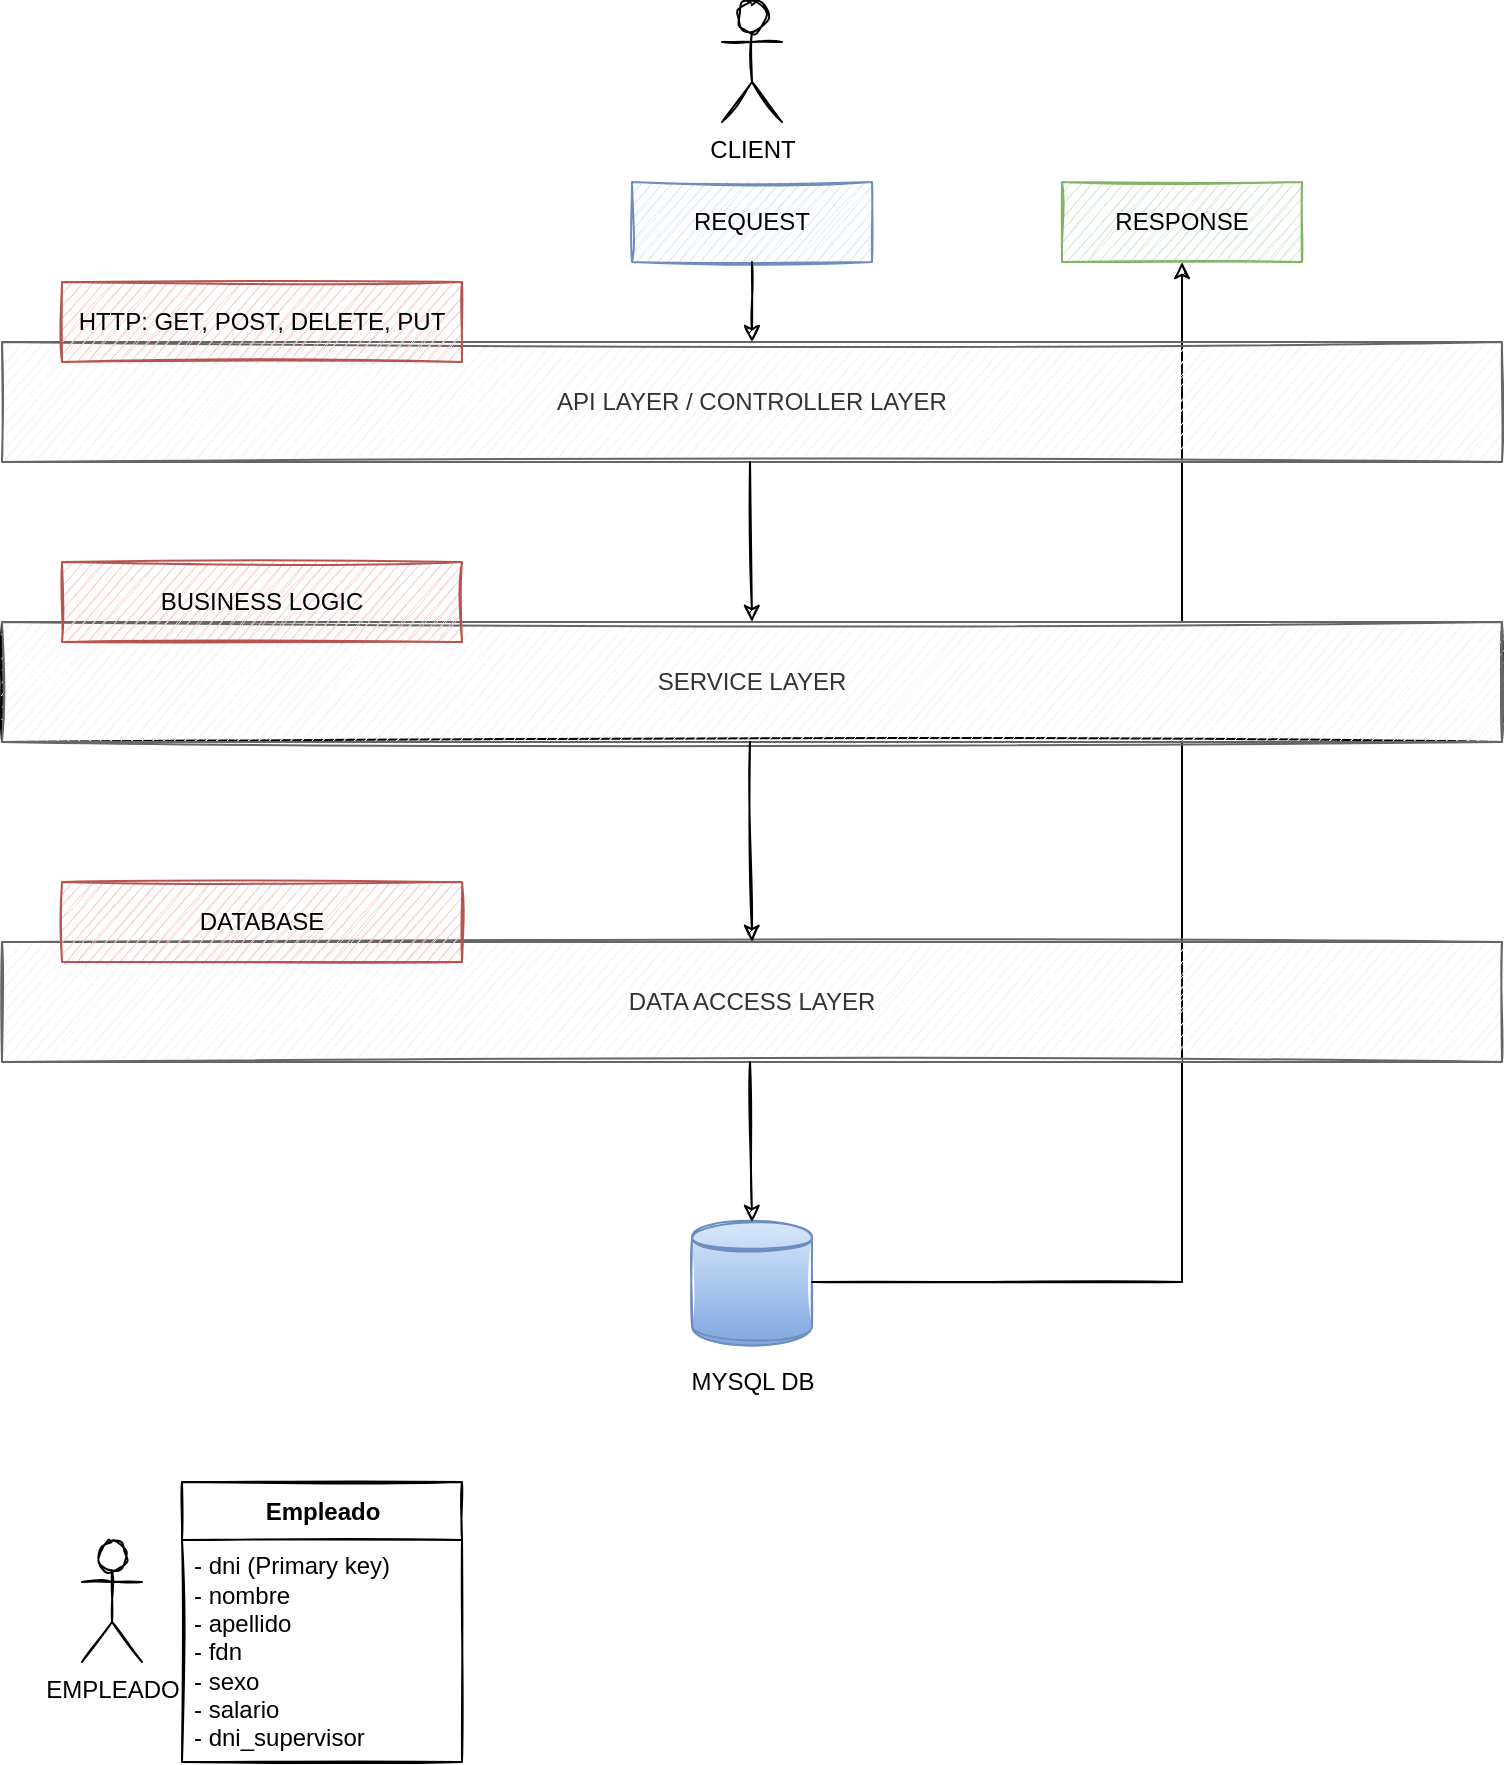 <mxfile version="14.4.3" type="device"><diagram id="MQMP2G90mO_9qmlrO0Gr" name="Page-1"><mxGraphModel dx="1422" dy="1932" grid="1" gridSize="10" guides="1" tooltips="1" connect="1" arrows="1" fold="1" page="1" pageScale="1" pageWidth="850" pageHeight="1100" math="0" shadow="0"><root><mxCell id="0"/><mxCell id="1" parent="0"/><mxCell id="zXwiJzlntCJw30bh0dsL-17" value="" style="endArrow=classic;html=1;entryX=0.5;entryY=1;entryDx=0;entryDy=0;sketch=1;" parent="1" target="zXwiJzlntCJw30bh0dsL-19" edge="1"><mxGeometry width="50" height="50" relative="1" as="geometry"><mxPoint x="640" y="-440" as="sourcePoint"/><mxPoint x="640" y="-940" as="targetPoint"/></mxGeometry></mxCell><mxCell id="zXwiJzlntCJw30bh0dsL-1" value="CLIENT" style="shape=umlActor;verticalLabelPosition=bottom;verticalAlign=top;html=1;outlineConnect=0;sketch=1;" parent="1" vertex="1"><mxGeometry x="410" y="-1080" width="30" height="60" as="geometry"/></mxCell><mxCell id="zXwiJzlntCJw30bh0dsL-2" value="REQUEST" style="rounded=0;whiteSpace=wrap;html=1;fillColor=#dae8fc;strokeColor=#6c8ebf;sketch=1;" parent="1" vertex="1"><mxGeometry x="365" y="-990" width="120" height="40" as="geometry"/></mxCell><mxCell id="zXwiJzlntCJw30bh0dsL-3" value="API LAYER / CONTROLLER LAYER" style="rounded=0;whiteSpace=wrap;html=1;fillColor=#f5f5f5;strokeColor=#666666;fontColor=#333333;sketch=1;" parent="1" vertex="1"><mxGeometry x="50" y="-910" width="750" height="60" as="geometry"/></mxCell><mxCell id="zXwiJzlntCJw30bh0dsL-4" value="" style="rounded=0;whiteSpace=wrap;html=1;sketch=1;" parent="1" vertex="1"><mxGeometry x="50" y="-770" width="750" height="60" as="geometry"/></mxCell><mxCell id="zXwiJzlntCJw30bh0dsL-5" value="SERVICE LAYER" style="rounded=0;whiteSpace=wrap;html=1;fillColor=#f5f5f5;strokeColor=#666666;fontColor=#333333;sketch=1;" parent="1" vertex="1"><mxGeometry x="50" y="-770" width="750" height="60" as="geometry"/></mxCell><mxCell id="zXwiJzlntCJw30bh0dsL-6" value="DATA ACCESS LAYER" style="rounded=0;whiteSpace=wrap;html=1;fillColor=#f5f5f5;strokeColor=#666666;fontColor=#333333;sketch=1;" parent="1" vertex="1"><mxGeometry x="50" y="-610" width="750" height="60" as="geometry"/></mxCell><mxCell id="zXwiJzlntCJw30bh0dsL-7" value="HTTP: GET, POST, DELETE, PUT" style="rounded=0;whiteSpace=wrap;html=1;fillColor=#f8cecc;strokeColor=#b85450;sketch=1;" parent="1" vertex="1"><mxGeometry x="80" y="-940" width="200" height="40" as="geometry"/></mxCell><mxCell id="zXwiJzlntCJw30bh0dsL-8" value="BUSINESS LOGIC" style="rounded=0;whiteSpace=wrap;html=1;fillColor=#f8cecc;strokeColor=#b85450;sketch=1;" parent="1" vertex="1"><mxGeometry x="80" y="-800" width="200" height="40" as="geometry"/></mxCell><mxCell id="zXwiJzlntCJw30bh0dsL-9" value="DATABASE" style="rounded=0;whiteSpace=wrap;html=1;fillColor=#f8cecc;strokeColor=#b85450;sketch=1;" parent="1" vertex="1"><mxGeometry x="80" y="-640" width="200" height="40" as="geometry"/></mxCell><mxCell id="zXwiJzlntCJw30bh0dsL-10" value="" style="shape=datastore;whiteSpace=wrap;html=1;fillColor=#dae8fc;strokeColor=#6c8ebf;gradientColor=#7ea6e0;shadow=0;sketch=1;" parent="1" vertex="1"><mxGeometry x="395" y="-470" width="60" height="60" as="geometry"/></mxCell><mxCell id="zXwiJzlntCJw30bh0dsL-11" value="MYSQL DB" style="text;html=1;strokeColor=none;fillColor=none;align=center;verticalAlign=middle;whiteSpace=wrap;rounded=0;sketch=1;" parent="1" vertex="1"><mxGeometry x="383" y="-400" width="85" height="20" as="geometry"/></mxCell><mxCell id="zXwiJzlntCJw30bh0dsL-12" value="" style="endArrow=classic;html=1;exitX=0.5;exitY=1;exitDx=0;exitDy=0;entryX=0.5;entryY=0;entryDx=0;entryDy=0;sketch=1;" parent="1" source="zXwiJzlntCJw30bh0dsL-2" target="zXwiJzlntCJw30bh0dsL-3" edge="1"><mxGeometry width="50" height="50" relative="1" as="geometry"><mxPoint x="560" y="-700" as="sourcePoint"/><mxPoint x="610" y="-750" as="targetPoint"/></mxGeometry></mxCell><mxCell id="zXwiJzlntCJw30bh0dsL-13" value="" style="endArrow=classic;html=1;exitX=0.5;exitY=1;exitDx=0;exitDy=0;entryX=0.5;entryY=0;entryDx=0;entryDy=0;sketch=1;" parent="1" target="zXwiJzlntCJw30bh0dsL-5" edge="1"><mxGeometry width="50" height="50" relative="1" as="geometry"><mxPoint x="424" y="-850" as="sourcePoint"/><mxPoint x="424" y="-810" as="targetPoint"/></mxGeometry></mxCell><mxCell id="zXwiJzlntCJw30bh0dsL-14" value="" style="endArrow=classic;html=1;exitX=0.5;exitY=1;exitDx=0;exitDy=0;entryX=0.5;entryY=0;entryDx=0;entryDy=0;sketch=1;" parent="1" target="zXwiJzlntCJw30bh0dsL-6" edge="1"><mxGeometry width="50" height="50" relative="1" as="geometry"><mxPoint x="424" y="-710" as="sourcePoint"/><mxPoint x="424" y="-670" as="targetPoint"/></mxGeometry></mxCell><mxCell id="zXwiJzlntCJw30bh0dsL-15" value="" style="endArrow=classic;html=1;exitX=0.5;exitY=1;exitDx=0;exitDy=0;entryX=0.5;entryY=0;entryDx=0;entryDy=0;sketch=1;" parent="1" target="zXwiJzlntCJw30bh0dsL-10" edge="1"><mxGeometry width="50" height="50" relative="1" as="geometry"><mxPoint x="424" y="-550" as="sourcePoint"/><mxPoint x="424" y="-510" as="targetPoint"/></mxGeometry></mxCell><mxCell id="zXwiJzlntCJw30bh0dsL-16" value="" style="endArrow=none;html=1;exitX=1;exitY=0.5;exitDx=0;exitDy=0;sketch=1;" parent="1" source="zXwiJzlntCJw30bh0dsL-10" edge="1"><mxGeometry width="50" height="50" relative="1" as="geometry"><mxPoint x="510" y="-415" as="sourcePoint"/><mxPoint x="640" y="-440" as="targetPoint"/></mxGeometry></mxCell><mxCell id="zXwiJzlntCJw30bh0dsL-19" value="RESPONSE" style="rounded=0;whiteSpace=wrap;html=1;fillColor=#d5e8d4;strokeColor=#82b366;sketch=1;" parent="1" vertex="1"><mxGeometry x="580" y="-990" width="120" height="40" as="geometry"/></mxCell><mxCell id="2fttmiKNZvAYCQyBK5Kp-3" value="EMPLEADO" style="shape=umlActor;verticalLabelPosition=bottom;verticalAlign=top;html=1;outlineConnect=0;sketch=1;" vertex="1" parent="1"><mxGeometry x="90" y="-310" width="30" height="60" as="geometry"/></mxCell><mxCell id="2fttmiKNZvAYCQyBK5Kp-4" value="Empleado" style="swimlane;fontStyle=1;align=center;verticalAlign=middle;childLayout=stackLayout;horizontal=1;startSize=29;horizontalStack=0;resizeParent=1;resizeParentMax=0;resizeLast=0;collapsible=0;marginBottom=0;html=1;sketch=1;" vertex="1" parent="1"><mxGeometry x="140" y="-340" width="140" height="140" as="geometry"/></mxCell><mxCell id="2fttmiKNZvAYCQyBK5Kp-5" value="- dni (Primary key)&lt;br&gt;- nombre&lt;br&gt;- apellido&lt;br&gt;- fdn&lt;br&gt;- sexo&lt;br&gt;- salario&lt;br&gt;&lt;div&gt;&lt;span&gt;- dni_supervisor&lt;/span&gt;&lt;/div&gt;" style="text;html=1;strokeColor=none;fillColor=none;align=left;verticalAlign=middle;spacingLeft=4;spacingRight=4;overflow=hidden;rotatable=0;points=[[0,0.5],[1,0.5]];portConstraint=eastwest;sketch=1;" vertex="1" parent="2fttmiKNZvAYCQyBK5Kp-4"><mxGeometry y="29" width="140" height="111" as="geometry"/></mxCell></root></mxGraphModel></diagram></mxfile>